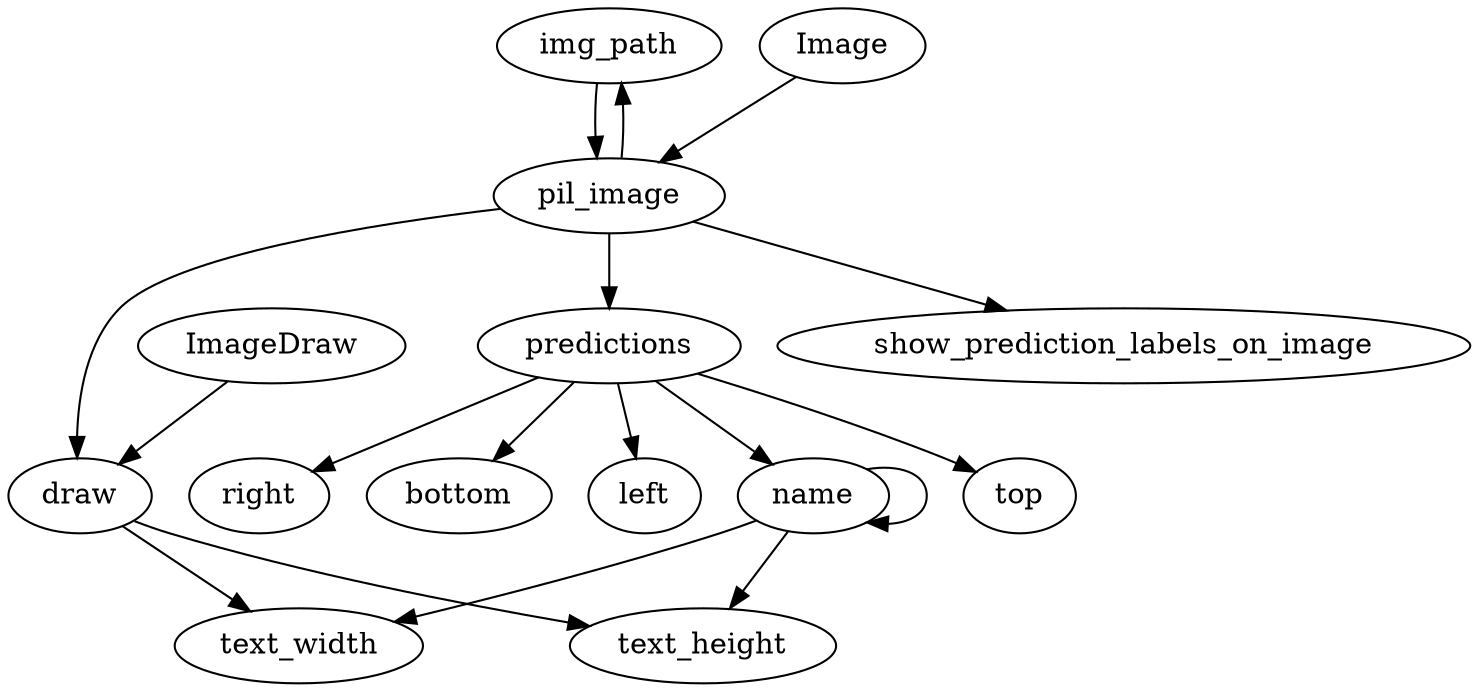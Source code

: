 strict digraph {img_path->pil_image
Image->pil_image
pil_image->draw
ImageDraw->draw
predictions->name
predictions->top
predictions->right
predictions->bottom
predictions->left
name->name
name->text_width
draw->text_width
name->text_height
draw->text_height
pil_image->img_path
pil_image->predictions
pil_image->show_prediction_labels_on_image
img_path->pil_image
Image->pil_image
pil_image->draw
ImageDraw->draw
predictions->name
predictions->top
predictions->right
predictions->bottom
predictions->left
name->name
name->text_width
draw->text_width
name->text_height
draw->text_height
}